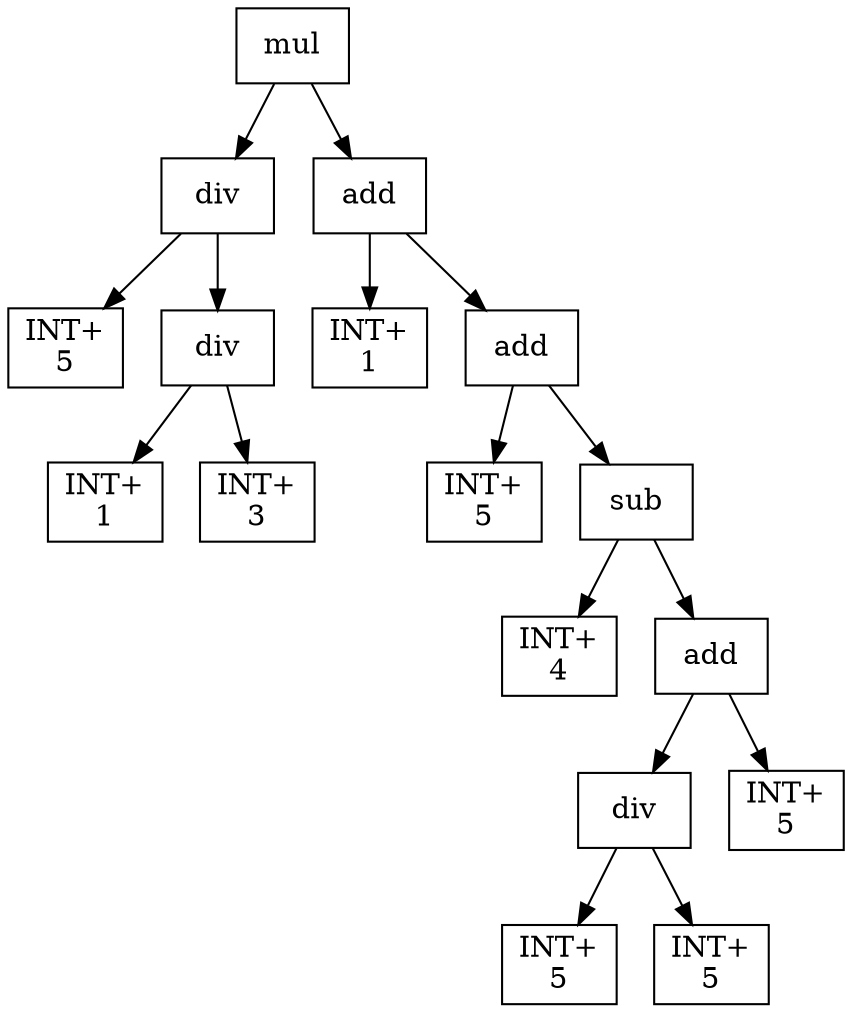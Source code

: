 digraph expr {
  node [shape=box];
  n1 [label="mul"];
  n2 [label="div"];
  n3 [label="INT+\n5"];
  n4 [label="div"];
  n5 [label="INT+\n1"];
  n6 [label="INT+\n3"];
  n4 -> n5;
  n4 -> n6;
  n2 -> n3;
  n2 -> n4;
  n7 [label="add"];
  n8 [label="INT+\n1"];
  n9 [label="add"];
  n10 [label="INT+\n5"];
  n11 [label="sub"];
  n12 [label="INT+\n4"];
  n13 [label="add"];
  n14 [label="div"];
  n15 [label="INT+\n5"];
  n16 [label="INT+\n5"];
  n14 -> n15;
  n14 -> n16;
  n17 [label="INT+\n5"];
  n13 -> n14;
  n13 -> n17;
  n11 -> n12;
  n11 -> n13;
  n9 -> n10;
  n9 -> n11;
  n7 -> n8;
  n7 -> n9;
  n1 -> n2;
  n1 -> n7;
}